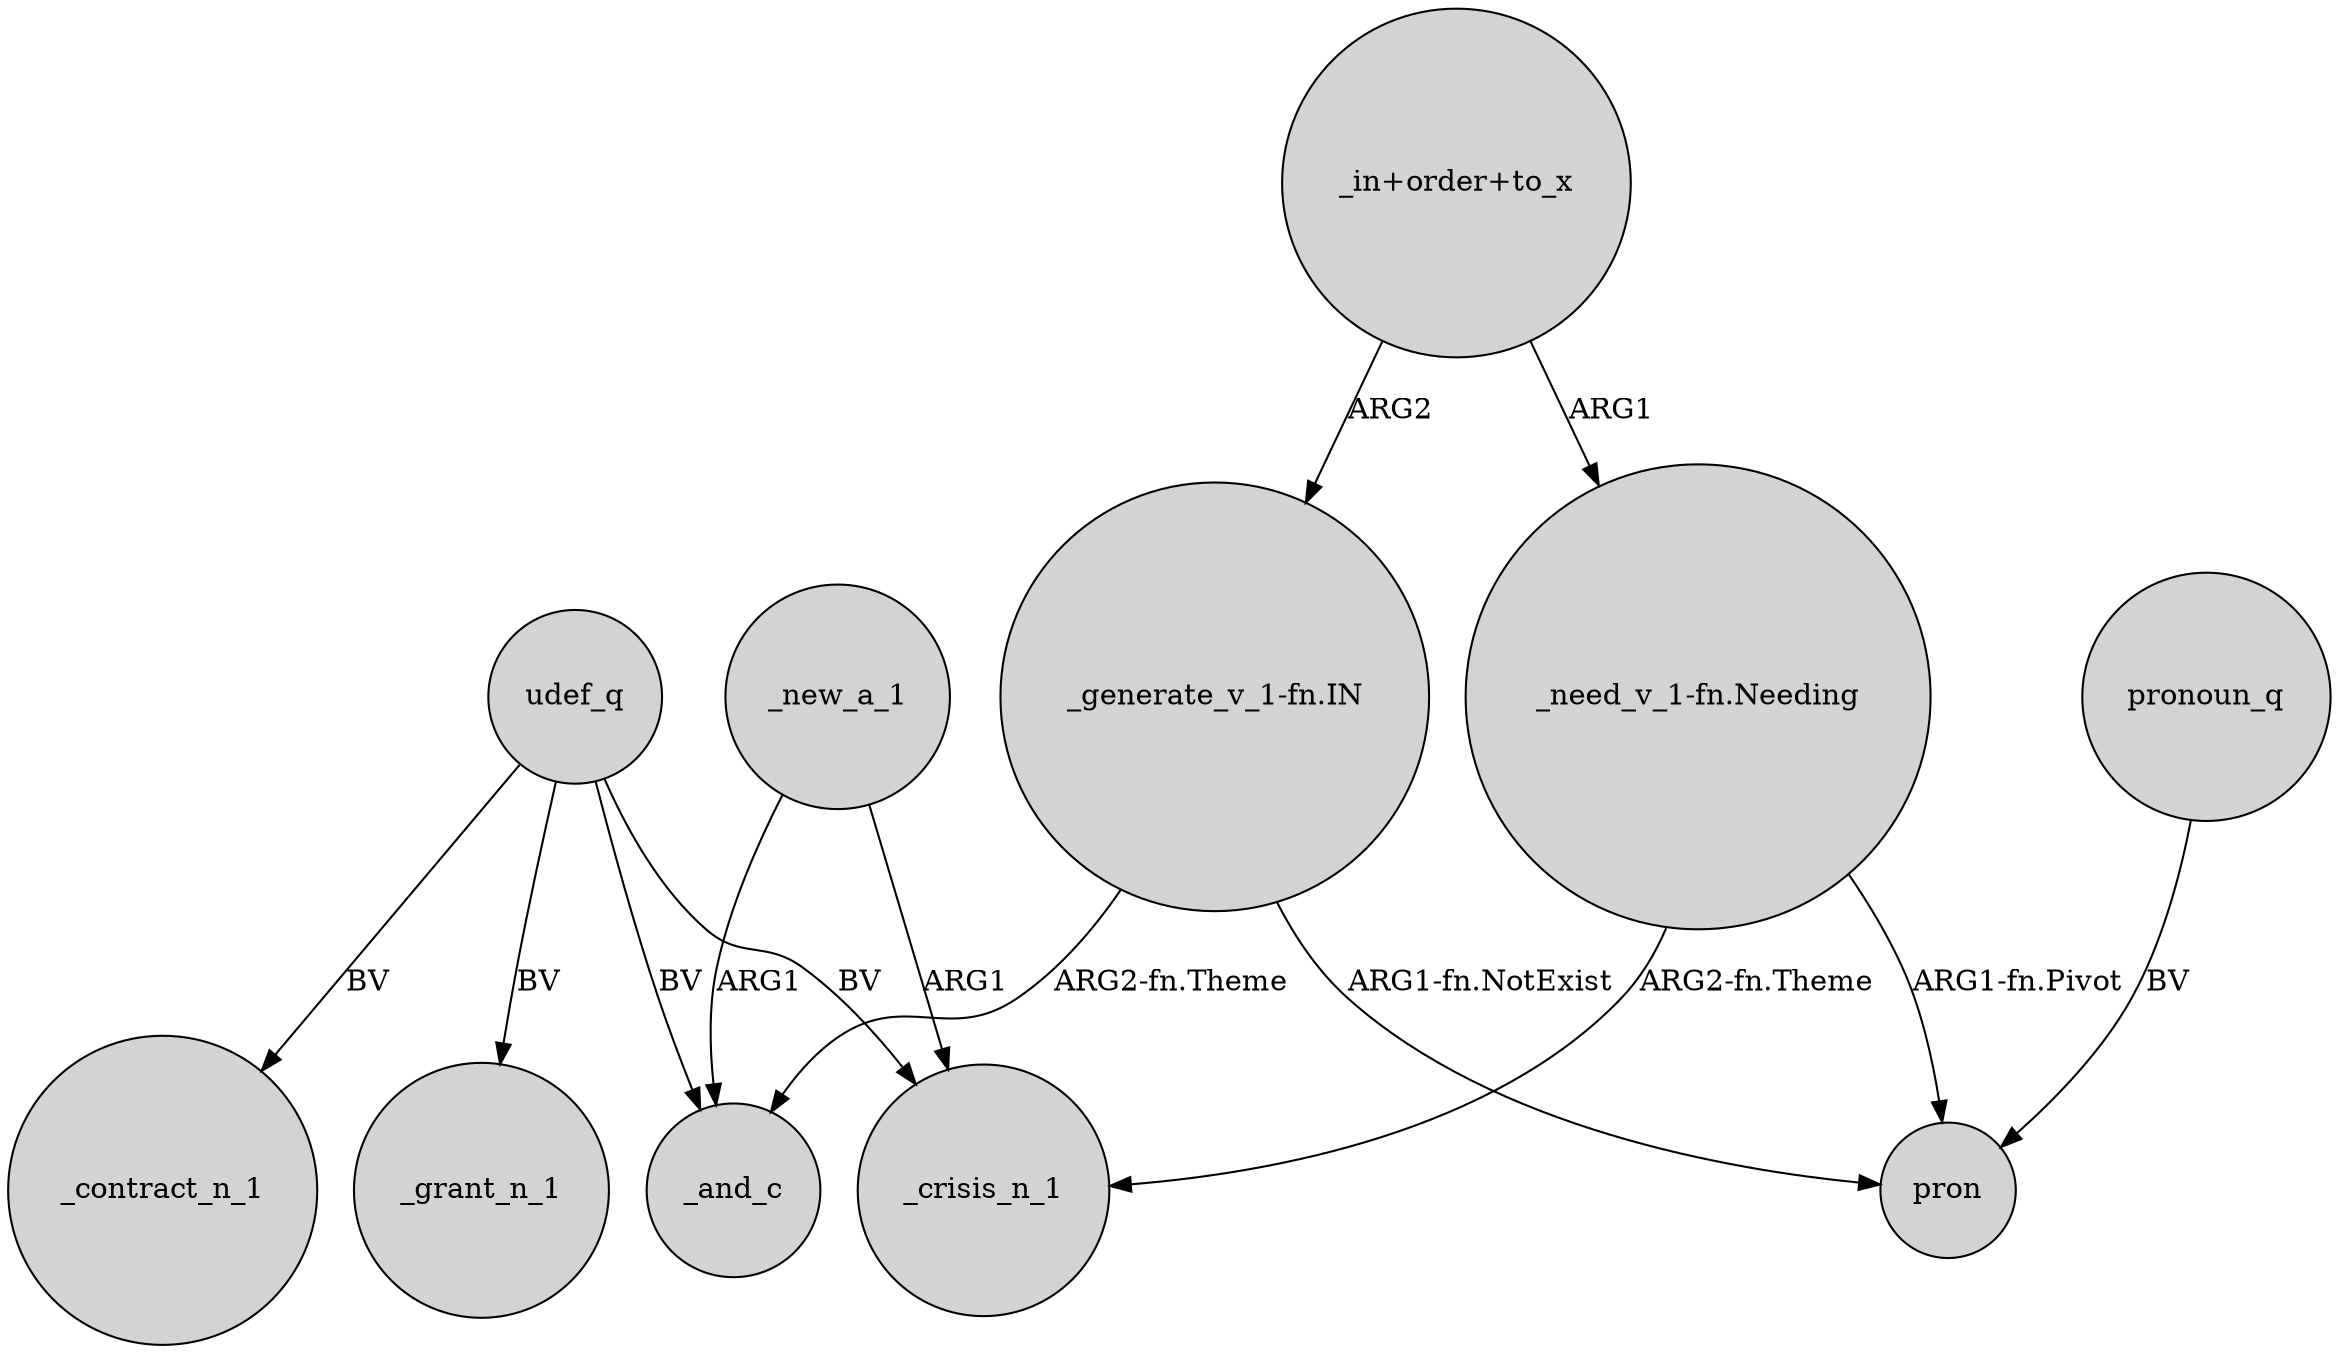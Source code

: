 digraph {
	node [shape=circle style=filled]
	udef_q -> _crisis_n_1 [label=BV]
	"_need_v_1-fn.Needing" -> pron [label="ARG1-fn.Pivot"]
	_new_a_1 -> _crisis_n_1 [label=ARG1]
	"_generate_v_1-fn.IN" -> _and_c [label="ARG2-fn.Theme"]
	"_need_v_1-fn.Needing" -> _crisis_n_1 [label="ARG2-fn.Theme"]
	udef_q -> _and_c [label=BV]
	udef_q -> _contract_n_1 [label=BV]
	"_in+order+to_x" -> "_generate_v_1-fn.IN" [label=ARG2]
	"_generate_v_1-fn.IN" -> pron [label="ARG1-fn.NotExist"]
	_new_a_1 -> _and_c [label=ARG1]
	udef_q -> _grant_n_1 [label=BV]
	"_in+order+to_x" -> "_need_v_1-fn.Needing" [label=ARG1]
	pronoun_q -> pron [label=BV]
}
